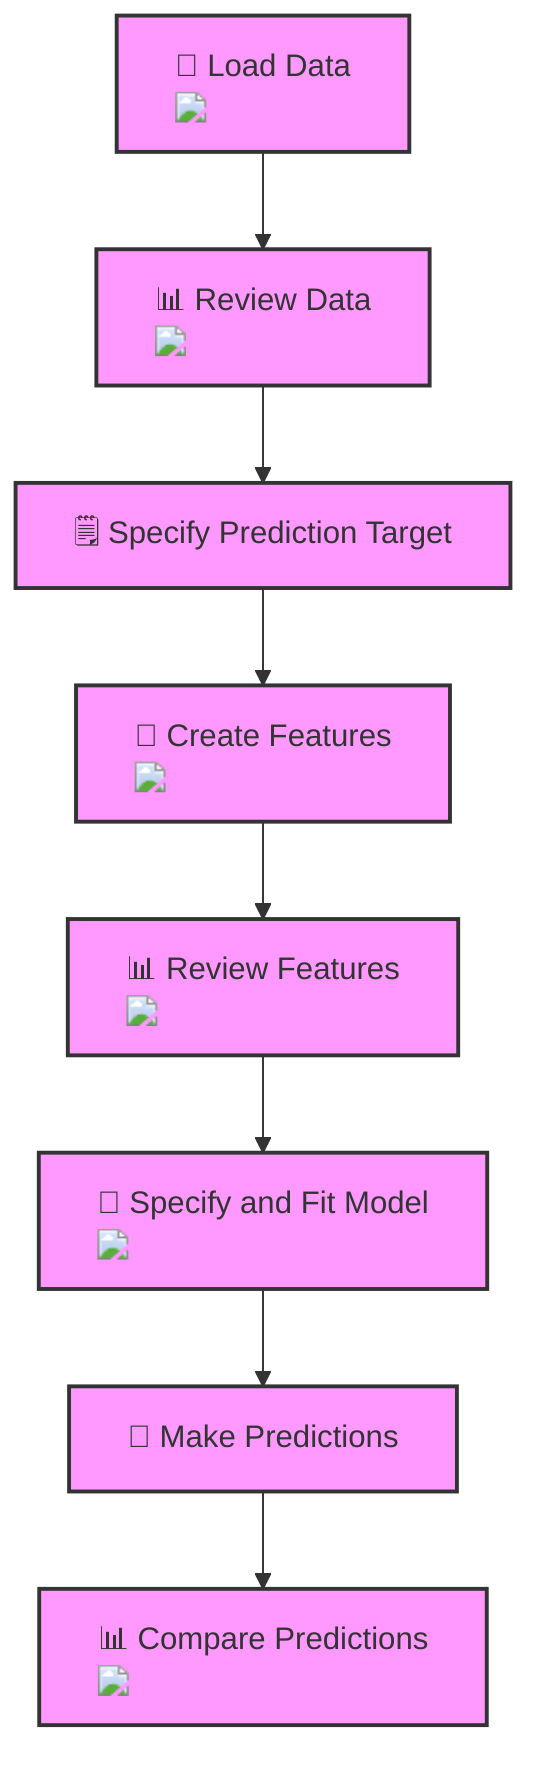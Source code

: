 flowchart TD
    A["📂 Load Data <img src='file.svg' />"] --> B["📊 Review Data <img src='table.svg' />"]
    B --> C["🗒️ Specify Prediction Target"]
    C --> D["🧠 Create Features <img src='column_split.svg' />"]
    D --> E["📊 Review Features <img src='table.svg' />"]
    E --> F["🧠 Specify and Fit Model <img src='brain.svg' />"]
    F --> G["🔮 Make Predictions"]
    G --> H["📊 Compare Predictions <img src='table.svg' />"]

    classDef default fill:#f9f,stroke:#333,stroke-width:2px;